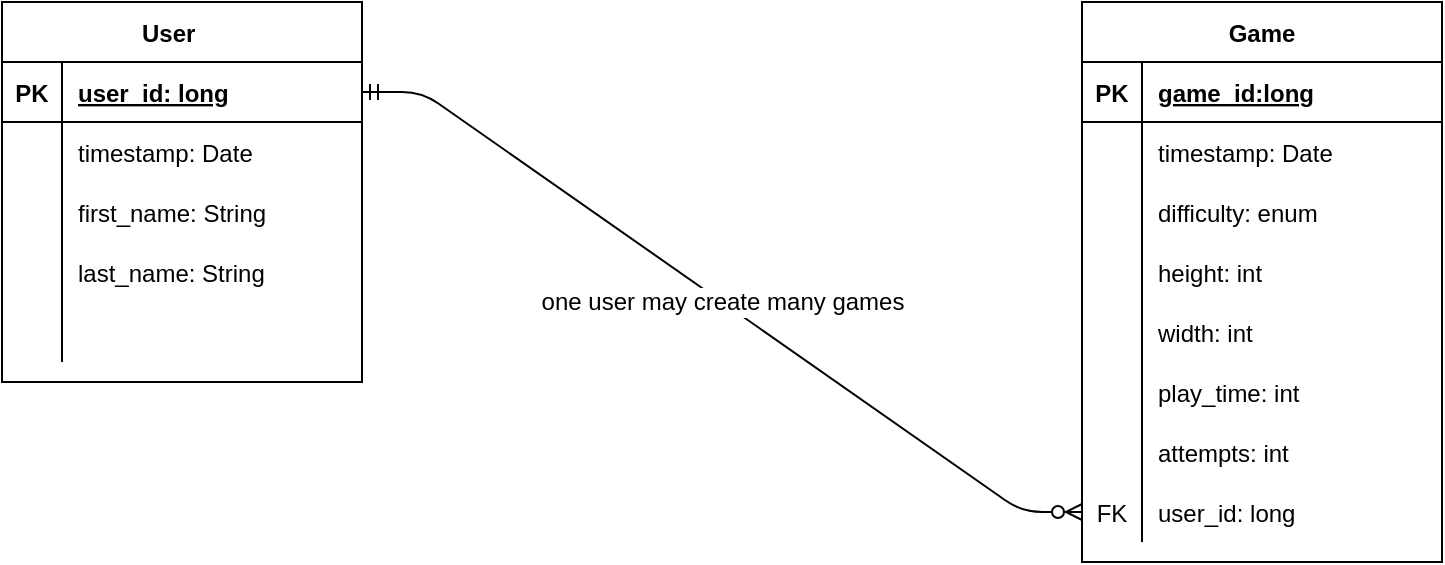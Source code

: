 <mxfile version="14.6.13" type="device"><diagram id="R2lEEEUBdFMjLlhIrx00" name="Page-1"><mxGraphModel dx="1024" dy="592" grid="1" gridSize="10" guides="1" tooltips="1" connect="1" arrows="1" fold="1" page="1" pageScale="1" pageWidth="850" pageHeight="1100" math="0" shadow="0" extFonts="Permanent Marker^https://fonts.googleapis.com/css?family=Permanent+Marker"><root><mxCell id="0"/><mxCell id="1" parent="0"/><mxCell id="iAOM0_z9XJIcXTJAmhC2-24" value="User    " style="shape=table;startSize=30;container=1;collapsible=1;childLayout=tableLayout;fixedRows=1;rowLines=0;fontStyle=1;align=center;resizeLast=1;" parent="1" vertex="1"><mxGeometry x="80" y="240" width="180" height="190" as="geometry"/></mxCell><mxCell id="iAOM0_z9XJIcXTJAmhC2-25" value="" style="shape=partialRectangle;collapsible=0;dropTarget=0;pointerEvents=0;fillColor=none;top=0;left=0;bottom=1;right=0;points=[[0,0.5],[1,0.5]];portConstraint=eastwest;" parent="iAOM0_z9XJIcXTJAmhC2-24" vertex="1"><mxGeometry y="30" width="180" height="30" as="geometry"/></mxCell><mxCell id="iAOM0_z9XJIcXTJAmhC2-26" value="PK" style="shape=partialRectangle;connectable=0;fillColor=none;top=0;left=0;bottom=0;right=0;fontStyle=1;overflow=hidden;" parent="iAOM0_z9XJIcXTJAmhC2-25" vertex="1"><mxGeometry width="30" height="30" as="geometry"/></mxCell><mxCell id="iAOM0_z9XJIcXTJAmhC2-27" value="user_id: long" style="shape=partialRectangle;connectable=0;fillColor=none;top=0;left=0;bottom=0;right=0;align=left;spacingLeft=6;fontStyle=5;overflow=hidden;" parent="iAOM0_z9XJIcXTJAmhC2-25" vertex="1"><mxGeometry x="30" width="150" height="30" as="geometry"/></mxCell><mxCell id="iAOM0_z9XJIcXTJAmhC2-28" value="" style="shape=partialRectangle;collapsible=0;dropTarget=0;pointerEvents=0;fillColor=none;top=0;left=0;bottom=0;right=0;points=[[0,0.5],[1,0.5]];portConstraint=eastwest;" parent="iAOM0_z9XJIcXTJAmhC2-24" vertex="1"><mxGeometry y="60" width="180" height="30" as="geometry"/></mxCell><mxCell id="iAOM0_z9XJIcXTJAmhC2-29" value="" style="shape=partialRectangle;connectable=0;fillColor=none;top=0;left=0;bottom=0;right=0;editable=1;overflow=hidden;" parent="iAOM0_z9XJIcXTJAmhC2-28" vertex="1"><mxGeometry width="30" height="30" as="geometry"/></mxCell><mxCell id="iAOM0_z9XJIcXTJAmhC2-30" value="timestamp: Date" style="shape=partialRectangle;connectable=0;fillColor=none;top=0;left=0;bottom=0;right=0;align=left;spacingLeft=6;overflow=hidden;" parent="iAOM0_z9XJIcXTJAmhC2-28" vertex="1"><mxGeometry x="30" width="150" height="30" as="geometry"/></mxCell><mxCell id="iAOM0_z9XJIcXTJAmhC2-31" value="" style="shape=partialRectangle;collapsible=0;dropTarget=0;pointerEvents=0;fillColor=none;top=0;left=0;bottom=0;right=0;points=[[0,0.5],[1,0.5]];portConstraint=eastwest;" parent="iAOM0_z9XJIcXTJAmhC2-24" vertex="1"><mxGeometry y="90" width="180" height="30" as="geometry"/></mxCell><mxCell id="iAOM0_z9XJIcXTJAmhC2-32" value="" style="shape=partialRectangle;connectable=0;fillColor=none;top=0;left=0;bottom=0;right=0;editable=1;overflow=hidden;" parent="iAOM0_z9XJIcXTJAmhC2-31" vertex="1"><mxGeometry width="30" height="30" as="geometry"/></mxCell><mxCell id="iAOM0_z9XJIcXTJAmhC2-33" value="first_name: String" style="shape=partialRectangle;connectable=0;fillColor=none;top=0;left=0;bottom=0;right=0;align=left;spacingLeft=6;overflow=hidden;" parent="iAOM0_z9XJIcXTJAmhC2-31" vertex="1"><mxGeometry x="30" width="150" height="30" as="geometry"/></mxCell><mxCell id="iAOM0_z9XJIcXTJAmhC2-34" value="" style="shape=partialRectangle;collapsible=0;dropTarget=0;pointerEvents=0;fillColor=none;top=0;left=0;bottom=0;right=0;points=[[0,0.5],[1,0.5]];portConstraint=eastwest;" parent="iAOM0_z9XJIcXTJAmhC2-24" vertex="1"><mxGeometry y="120" width="180" height="30" as="geometry"/></mxCell><mxCell id="iAOM0_z9XJIcXTJAmhC2-35" value="" style="shape=partialRectangle;connectable=0;fillColor=none;top=0;left=0;bottom=0;right=0;editable=1;overflow=hidden;" parent="iAOM0_z9XJIcXTJAmhC2-34" vertex="1"><mxGeometry width="30" height="30" as="geometry"/></mxCell><mxCell id="iAOM0_z9XJIcXTJAmhC2-36" value="last_name: String" style="shape=partialRectangle;connectable=0;fillColor=none;top=0;left=0;bottom=0;right=0;align=left;spacingLeft=6;overflow=hidden;" parent="iAOM0_z9XJIcXTJAmhC2-34" vertex="1"><mxGeometry x="30" width="150" height="30" as="geometry"/></mxCell><mxCell id="iAOM0_z9XJIcXTJAmhC2-38" value="" style="shape=partialRectangle;collapsible=0;dropTarget=0;pointerEvents=0;fillColor=none;top=0;left=0;bottom=0;right=0;points=[[0,0.5],[1,0.5]];portConstraint=eastwest;" parent="iAOM0_z9XJIcXTJAmhC2-24" vertex="1"><mxGeometry y="150" width="180" height="30" as="geometry"/></mxCell><mxCell id="iAOM0_z9XJIcXTJAmhC2-39" value="" style="shape=partialRectangle;connectable=0;fillColor=none;top=0;left=0;bottom=0;right=0;editable=1;overflow=hidden;" parent="iAOM0_z9XJIcXTJAmhC2-38" vertex="1"><mxGeometry width="30" height="30" as="geometry"/></mxCell><mxCell id="iAOM0_z9XJIcXTJAmhC2-40" value="" style="shape=partialRectangle;connectable=0;fillColor=none;top=0;left=0;bottom=0;right=0;align=left;spacingLeft=6;overflow=hidden;" parent="iAOM0_z9XJIcXTJAmhC2-38" vertex="1"><mxGeometry x="30" width="150" height="30" as="geometry"/></mxCell><mxCell id="iAOM0_z9XJIcXTJAmhC2-57" value="Game" style="shape=table;startSize=30;container=1;collapsible=1;childLayout=tableLayout;fixedRows=1;rowLines=0;fontStyle=1;align=center;resizeLast=1;" parent="1" vertex="1"><mxGeometry x="620" y="240" width="180" height="280" as="geometry"/></mxCell><mxCell id="iAOM0_z9XJIcXTJAmhC2-58" value="" style="shape=partialRectangle;collapsible=0;dropTarget=0;pointerEvents=0;fillColor=none;top=0;left=0;bottom=1;right=0;points=[[0,0.5],[1,0.5]];portConstraint=eastwest;" parent="iAOM0_z9XJIcXTJAmhC2-57" vertex="1"><mxGeometry y="30" width="180" height="30" as="geometry"/></mxCell><mxCell id="iAOM0_z9XJIcXTJAmhC2-59" value="PK" style="shape=partialRectangle;connectable=0;fillColor=none;top=0;left=0;bottom=0;right=0;fontStyle=1;overflow=hidden;" parent="iAOM0_z9XJIcXTJAmhC2-58" vertex="1"><mxGeometry width="30" height="30" as="geometry"/></mxCell><mxCell id="iAOM0_z9XJIcXTJAmhC2-60" value="game_id:long" style="shape=partialRectangle;connectable=0;fillColor=none;top=0;left=0;bottom=0;right=0;align=left;spacingLeft=6;fontStyle=5;overflow=hidden;" parent="iAOM0_z9XJIcXTJAmhC2-58" vertex="1"><mxGeometry x="30" width="150" height="30" as="geometry"/></mxCell><mxCell id="iAOM0_z9XJIcXTJAmhC2-61" value="" style="shape=partialRectangle;collapsible=0;dropTarget=0;pointerEvents=0;fillColor=none;top=0;left=0;bottom=0;right=0;points=[[0,0.5],[1,0.5]];portConstraint=eastwest;" parent="iAOM0_z9XJIcXTJAmhC2-57" vertex="1"><mxGeometry y="60" width="180" height="30" as="geometry"/></mxCell><mxCell id="iAOM0_z9XJIcXTJAmhC2-62" value="" style="shape=partialRectangle;connectable=0;fillColor=none;top=0;left=0;bottom=0;right=0;editable=1;overflow=hidden;" parent="iAOM0_z9XJIcXTJAmhC2-61" vertex="1"><mxGeometry width="30" height="30" as="geometry"/></mxCell><mxCell id="iAOM0_z9XJIcXTJAmhC2-63" value="timestamp: Date" style="shape=partialRectangle;connectable=0;fillColor=none;top=0;left=0;bottom=0;right=0;align=left;spacingLeft=6;overflow=hidden;" parent="iAOM0_z9XJIcXTJAmhC2-61" vertex="1"><mxGeometry x="30" width="150" height="30" as="geometry"/></mxCell><mxCell id="iAOM0_z9XJIcXTJAmhC2-64" value="" style="shape=partialRectangle;collapsible=0;dropTarget=0;pointerEvents=0;fillColor=none;top=0;left=0;bottom=0;right=0;points=[[0,0.5],[1,0.5]];portConstraint=eastwest;" parent="iAOM0_z9XJIcXTJAmhC2-57" vertex="1"><mxGeometry y="90" width="180" height="30" as="geometry"/></mxCell><mxCell id="iAOM0_z9XJIcXTJAmhC2-65" value="" style="shape=partialRectangle;connectable=0;fillColor=none;top=0;left=0;bottom=0;right=0;editable=1;overflow=hidden;" parent="iAOM0_z9XJIcXTJAmhC2-64" vertex="1"><mxGeometry width="30" height="30" as="geometry"/></mxCell><mxCell id="iAOM0_z9XJIcXTJAmhC2-66" value="difficulty: enum" style="shape=partialRectangle;connectable=0;fillColor=none;top=0;left=0;bottom=0;right=0;align=left;spacingLeft=6;overflow=hidden;" parent="iAOM0_z9XJIcXTJAmhC2-64" vertex="1"><mxGeometry x="30" width="150" height="30" as="geometry"/></mxCell><mxCell id="iAOM0_z9XJIcXTJAmhC2-67" value="" style="shape=partialRectangle;collapsible=0;dropTarget=0;pointerEvents=0;fillColor=none;top=0;left=0;bottom=0;right=0;points=[[0,0.5],[1,0.5]];portConstraint=eastwest;" parent="iAOM0_z9XJIcXTJAmhC2-57" vertex="1"><mxGeometry y="120" width="180" height="30" as="geometry"/></mxCell><mxCell id="iAOM0_z9XJIcXTJAmhC2-68" value="" style="shape=partialRectangle;connectable=0;fillColor=none;top=0;left=0;bottom=0;right=0;editable=1;overflow=hidden;" parent="iAOM0_z9XJIcXTJAmhC2-67" vertex="1"><mxGeometry width="30" height="30" as="geometry"/></mxCell><mxCell id="iAOM0_z9XJIcXTJAmhC2-69" value="height: int" style="shape=partialRectangle;connectable=0;fillColor=none;top=0;left=0;bottom=0;right=0;align=left;spacingLeft=6;overflow=hidden;" parent="iAOM0_z9XJIcXTJAmhC2-67" vertex="1"><mxGeometry x="30" width="150" height="30" as="geometry"/></mxCell><mxCell id="iAOM0_z9XJIcXTJAmhC2-70" value="" style="shape=partialRectangle;collapsible=0;dropTarget=0;pointerEvents=0;fillColor=none;top=0;left=0;bottom=0;right=0;points=[[0,0.5],[1,0.5]];portConstraint=eastwest;" parent="iAOM0_z9XJIcXTJAmhC2-57" vertex="1"><mxGeometry y="150" width="180" height="30" as="geometry"/></mxCell><mxCell id="iAOM0_z9XJIcXTJAmhC2-71" value="" style="shape=partialRectangle;connectable=0;fillColor=none;top=0;left=0;bottom=0;right=0;editable=1;overflow=hidden;" parent="iAOM0_z9XJIcXTJAmhC2-70" vertex="1"><mxGeometry width="30" height="30" as="geometry"/></mxCell><mxCell id="iAOM0_z9XJIcXTJAmhC2-72" value="width: int" style="shape=partialRectangle;connectable=0;fillColor=none;top=0;left=0;bottom=0;right=0;align=left;spacingLeft=6;overflow=hidden;" parent="iAOM0_z9XJIcXTJAmhC2-70" vertex="1"><mxGeometry x="30" width="150" height="30" as="geometry"/></mxCell><mxCell id="o9UvjKHPMQzsG-x35sn8-1" value="" style="shape=partialRectangle;collapsible=0;dropTarget=0;pointerEvents=0;fillColor=none;top=0;left=0;bottom=0;right=0;points=[[0,0.5],[1,0.5]];portConstraint=eastwest;" parent="iAOM0_z9XJIcXTJAmhC2-57" vertex="1"><mxGeometry y="180" width="180" height="30" as="geometry"/></mxCell><mxCell id="o9UvjKHPMQzsG-x35sn8-2" value="" style="shape=partialRectangle;connectable=0;fillColor=none;top=0;left=0;bottom=0;right=0;editable=1;overflow=hidden;" parent="o9UvjKHPMQzsG-x35sn8-1" vertex="1"><mxGeometry width="30" height="30" as="geometry"/></mxCell><mxCell id="o9UvjKHPMQzsG-x35sn8-3" value="play_time: int" style="shape=partialRectangle;connectable=0;fillColor=none;top=0;left=0;bottom=0;right=0;align=left;spacingLeft=6;overflow=hidden;" parent="o9UvjKHPMQzsG-x35sn8-1" vertex="1"><mxGeometry x="30" width="150" height="30" as="geometry"/></mxCell><mxCell id="4OHtzjSgO7cDwaMHhwEU-4" value="" style="shape=partialRectangle;collapsible=0;dropTarget=0;pointerEvents=0;fillColor=none;top=0;left=0;bottom=0;right=0;points=[[0,0.5],[1,0.5]];portConstraint=eastwest;" parent="iAOM0_z9XJIcXTJAmhC2-57" vertex="1"><mxGeometry y="210" width="180" height="30" as="geometry"/></mxCell><mxCell id="4OHtzjSgO7cDwaMHhwEU-5" value="" style="shape=partialRectangle;connectable=0;fillColor=none;top=0;left=0;bottom=0;right=0;editable=1;overflow=hidden;" parent="4OHtzjSgO7cDwaMHhwEU-4" vertex="1"><mxGeometry width="30" height="30" as="geometry"/></mxCell><mxCell id="4OHtzjSgO7cDwaMHhwEU-6" value="attempts: int" style="shape=partialRectangle;connectable=0;fillColor=none;top=0;left=0;bottom=0;right=0;align=left;spacingLeft=6;overflow=hidden;" parent="4OHtzjSgO7cDwaMHhwEU-4" vertex="1"><mxGeometry x="30" width="150" height="30" as="geometry"/></mxCell><mxCell id="iAOM0_z9XJIcXTJAmhC2-88" value="" style="shape=partialRectangle;collapsible=0;dropTarget=0;pointerEvents=0;fillColor=none;top=0;left=0;bottom=0;right=0;points=[[0,0.5],[1,0.5]];portConstraint=eastwest;" parent="iAOM0_z9XJIcXTJAmhC2-57" vertex="1"><mxGeometry y="240" width="180" height="30" as="geometry"/></mxCell><mxCell id="iAOM0_z9XJIcXTJAmhC2-89" value="FK" style="shape=partialRectangle;connectable=0;fillColor=none;top=0;left=0;bottom=0;right=0;editable=1;overflow=hidden;" parent="iAOM0_z9XJIcXTJAmhC2-88" vertex="1"><mxGeometry width="30" height="30" as="geometry"/></mxCell><mxCell id="iAOM0_z9XJIcXTJAmhC2-90" value="user_id: long" style="shape=partialRectangle;connectable=0;fillColor=none;top=0;left=0;bottom=0;right=0;align=left;spacingLeft=6;overflow=hidden;" parent="iAOM0_z9XJIcXTJAmhC2-88" vertex="1"><mxGeometry x="30" width="150" height="30" as="geometry"/></mxCell><mxCell id="iAOM0_z9XJIcXTJAmhC2-86" value="one user may create many games" style="edgeStyle=entityRelationEdgeStyle;fontSize=12;html=1;endArrow=ERzeroToMany;exitX=1;exitY=0.5;exitDx=0;exitDy=0;entryX=0;entryY=0.5;entryDx=0;entryDy=0;startArrow=ERmandOne;startFill=0;endFill=1;" parent="1" source="iAOM0_z9XJIcXTJAmhC2-25" target="iAOM0_z9XJIcXTJAmhC2-88" edge="1"><mxGeometry width="100" height="100" relative="1" as="geometry"><mxPoint x="290" y="350" as="sourcePoint"/><mxPoint x="390" y="250" as="targetPoint"/></mxGeometry></mxCell></root></mxGraphModel></diagram></mxfile>